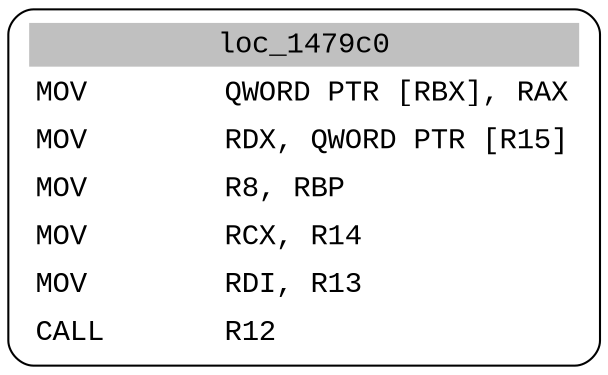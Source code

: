 digraph asm_graph {
1941 [
shape="Mrecord" fontname="Courier New"label =<<table border="0" cellborder="0" cellpadding="3"><tr><td align="center" colspan="2" bgcolor="grey">loc_1479c0</td></tr><tr><td align="left">MOV        QWORD PTR [RBX], RAX</td></tr><tr><td align="left">MOV        RDX, QWORD PTR [R15]</td></tr><tr><td align="left">MOV        R8, RBP</td></tr><tr><td align="left">MOV        RCX, R14</td></tr><tr><td align="left">MOV        RDI, R13</td></tr><tr><td align="left">CALL       R12</td></tr></table>> ];
}